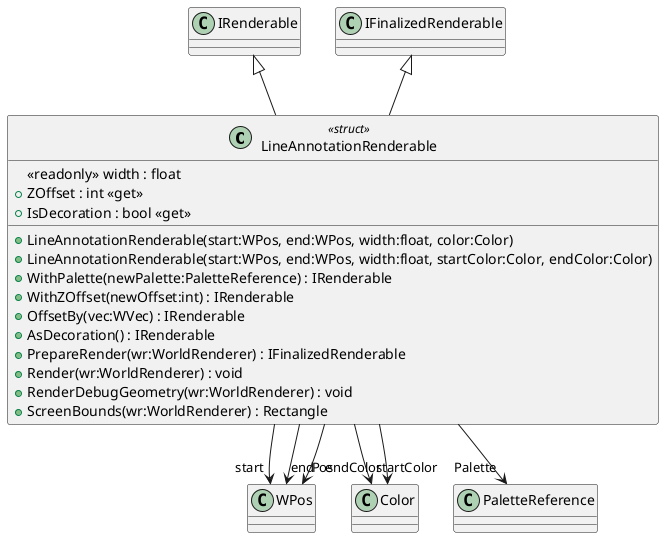 @startuml
class LineAnnotationRenderable <<struct>> {
    <<readonly>> width : float
    + LineAnnotationRenderable(start:WPos, end:WPos, width:float, color:Color)
    + LineAnnotationRenderable(start:WPos, end:WPos, width:float, startColor:Color, endColor:Color)
    + ZOffset : int <<get>>
    + IsDecoration : bool <<get>>
    + WithPalette(newPalette:PaletteReference) : IRenderable
    + WithZOffset(newOffset:int) : IRenderable
    + OffsetBy(vec:WVec) : IRenderable
    + AsDecoration() : IRenderable
    + PrepareRender(wr:WorldRenderer) : IFinalizedRenderable
    + Render(wr:WorldRenderer) : void
    + RenderDebugGeometry(wr:WorldRenderer) : void
    + ScreenBounds(wr:WorldRenderer) : Rectangle
}
IRenderable <|-- LineAnnotationRenderable
IFinalizedRenderable <|-- LineAnnotationRenderable
LineAnnotationRenderable --> "start" WPos
LineAnnotationRenderable --> "end" WPos
LineAnnotationRenderable --> "startColor" Color
LineAnnotationRenderable --> "endColor" Color
LineAnnotationRenderable --> "Pos" WPos
LineAnnotationRenderable --> "Palette" PaletteReference
@enduml
